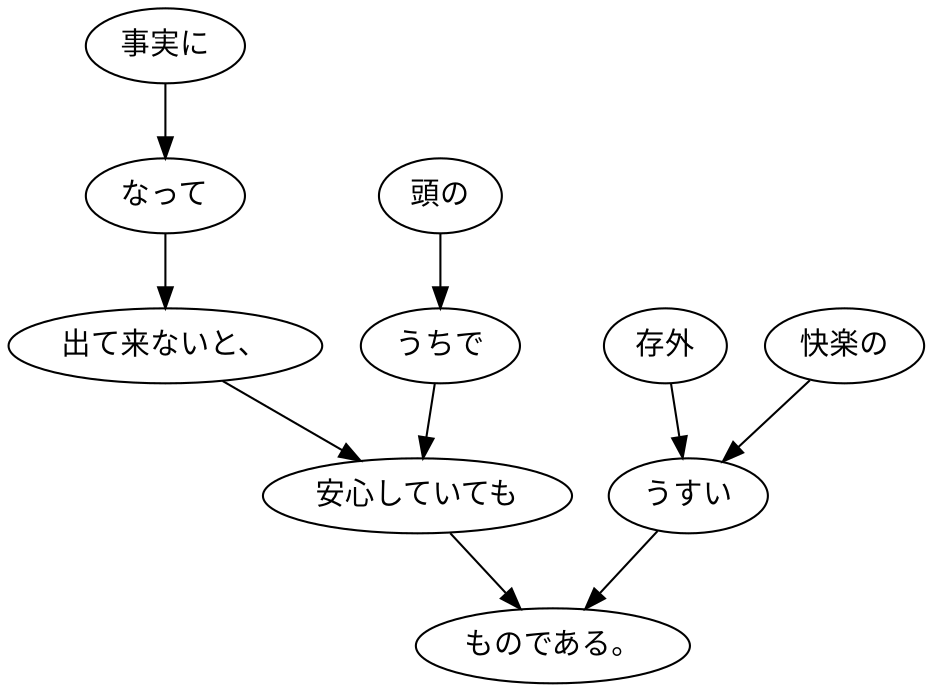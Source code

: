 digraph graph4773 {
	node0 [label="事実に"];
	node1 [label="なって"];
	node2 [label="出て来ないと、"];
	node3 [label="頭の"];
	node4 [label="うちで"];
	node5 [label="安心していても"];
	node6 [label="存外"];
	node7 [label="快楽の"];
	node8 [label="うすい"];
	node9 [label="ものである。"];
	node0 -> node1;
	node1 -> node2;
	node2 -> node5;
	node3 -> node4;
	node4 -> node5;
	node5 -> node9;
	node6 -> node8;
	node7 -> node8;
	node8 -> node9;
}
